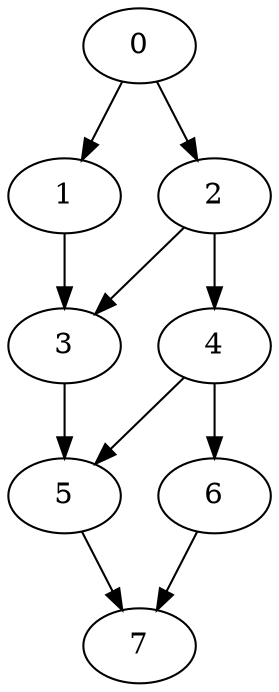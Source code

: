 digraph "Pipeline_Nodes_8_CCR_0.96_WeightType_Random" {
	0	 [Weight=8];
	1	 [Weight=9];
	0 -> 1	 [Weight=5];
	2	 [Weight=9];
	0 -> 2	 [Weight=5];
	3	 [Weight=5];
	1 -> 3	 [Weight=2];
	2 -> 3	 [Weight=4];
	4	 [Weight=4];
	2 -> 4	 [Weight=2];
	5	 [Weight=7];
	3 -> 5	 [Weight=6];
	4 -> 5	 [Weight=9];
	6	 [Weight=10];
	4 -> 6	 [Weight=6];
	7	 [Weight=3];
	5 -> 7	 [Weight=10];
	6 -> 7	 [Weight=4];
}
